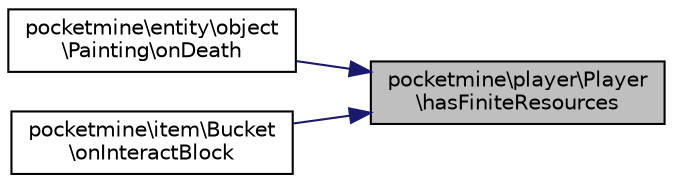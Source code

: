 digraph "pocketmine\player\Player\hasFiniteResources"
{
 // INTERACTIVE_SVG=YES
 // LATEX_PDF_SIZE
  edge [fontname="Helvetica",fontsize="10",labelfontname="Helvetica",labelfontsize="10"];
  node [fontname="Helvetica",fontsize="10",shape=record];
  rankdir="RL";
  Node1 [label="pocketmine\\player\\Player\l\\hasFiniteResources",height=0.2,width=0.4,color="black", fillcolor="grey75", style="filled", fontcolor="black",tooltip=" "];
  Node1 -> Node2 [dir="back",color="midnightblue",fontsize="10",style="solid",fontname="Helvetica"];
  Node2 [label="pocketmine\\entity\\object\l\\Painting\\onDeath",height=0.2,width=0.4,color="black", fillcolor="white", style="filled",URL="$de/dc4/classpocketmine_1_1entity_1_1object_1_1_painting.html#acd0536c3a70945a9ffa8e62fe1816ff7",tooltip=" "];
  Node1 -> Node3 [dir="back",color="midnightblue",fontsize="10",style="solid",fontname="Helvetica"];
  Node3 [label="pocketmine\\item\\Bucket\l\\onInteractBlock",height=0.2,width=0.4,color="black", fillcolor="white", style="filled",URL="$d9/d64/classpocketmine_1_1item_1_1_bucket.html#a64333f19c280e3b26d08dd014c441f53",tooltip=" "];
}
